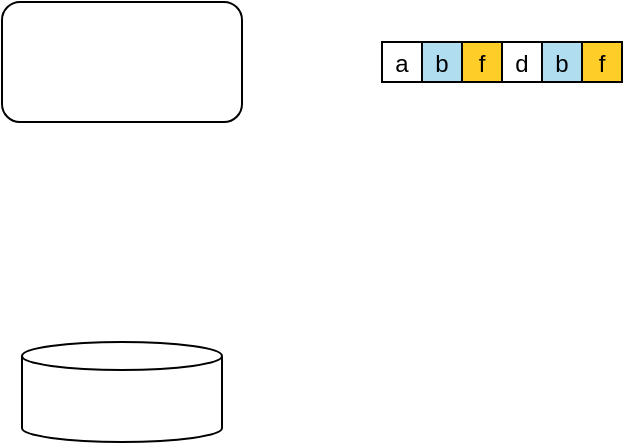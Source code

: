 <mxfile version="24.3.0" type="github">
  <diagram name="第 1 页" id="wNHHYVKB3M-TUg98brvx">
    <mxGraphModel dx="1434" dy="782" grid="1" gridSize="10" guides="1" tooltips="1" connect="1" arrows="1" fold="1" page="1" pageScale="1" pageWidth="827" pageHeight="1169" math="0" shadow="0">
      <root>
        <mxCell id="0" />
        <mxCell id="1" parent="0" />
        <mxCell id="vrlTT0cc8bSnszCSpHDe-2" value="" style="shape=cylinder3;boundedLbl=1;backgroundOutline=1;size=7;" vertex="1" parent="1">
          <mxGeometry x="200" y="310" width="100" height="50" as="geometry" />
        </mxCell>
        <mxCell id="vrlTT0cc8bSnszCSpHDe-3" value="" style="rounded=1;whiteSpace=wrap;html=1;" vertex="1" parent="1">
          <mxGeometry x="190" y="140" width="120" height="60" as="geometry" />
        </mxCell>
        <mxCell id="vrlTT0cc8bSnszCSpHDe-5" value="a" style="aspect=fixed;" vertex="1" parent="1">
          <mxGeometry x="380" y="160" width="20" height="20" as="geometry" />
        </mxCell>
        <mxCell id="vrlTT0cc8bSnszCSpHDe-6" value="b" style="aspect=fixed;fillColor=#b1ddf0;strokeColor=#000000;" vertex="1" parent="1">
          <mxGeometry x="400" y="160" width="20" height="20" as="geometry" />
        </mxCell>
        <mxCell id="vrlTT0cc8bSnszCSpHDe-9" value="d" style="aspect=fixed;" vertex="1" parent="1">
          <mxGeometry x="440" y="160" width="20" height="20" as="geometry" />
        </mxCell>
        <mxCell id="vrlTT0cc8bSnszCSpHDe-10" value="f" style="aspect=fixed;fillColor=#ffcd28;strokeColor=#000000;gradientColor=none;" vertex="1" parent="1">
          <mxGeometry x="420" y="160" width="20" height="20" as="geometry" />
        </mxCell>
        <mxCell id="vrlTT0cc8bSnszCSpHDe-11" value="f" style="aspect=fixed;fillColor=#ffcd28;strokeColor=#000000;gradientColor=none;" vertex="1" parent="1">
          <mxGeometry x="480" y="160" width="20" height="20" as="geometry" />
        </mxCell>
        <mxCell id="vrlTT0cc8bSnszCSpHDe-12" value="b" style="aspect=fixed;fillColor=#b1ddf0;strokeColor=#000000;" vertex="1" parent="1">
          <mxGeometry x="460" y="160" width="20" height="20" as="geometry" />
        </mxCell>
      </root>
    </mxGraphModel>
  </diagram>
</mxfile>
